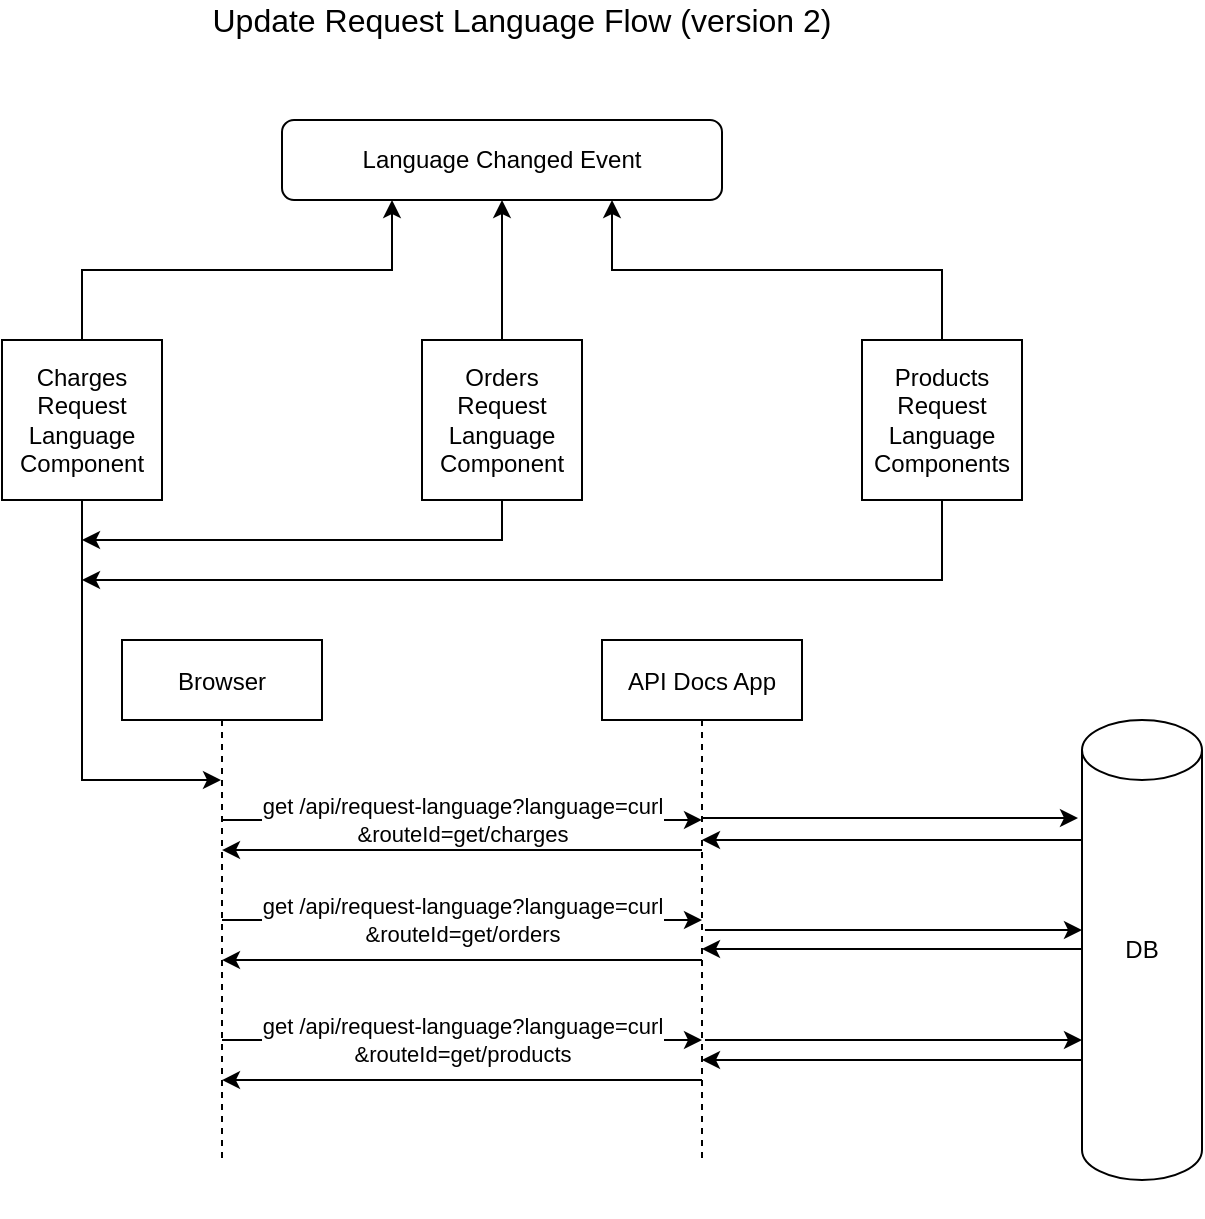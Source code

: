 <mxfile version="14.8.3" type="github">
  <diagram id="m5h23SE2QngvoO2l0Zhb" name="Page-1">
    <mxGraphModel dx="1662" dy="762" grid="1" gridSize="10" guides="1" tooltips="1" connect="1" arrows="1" fold="1" page="1" pageScale="1" pageWidth="850" pageHeight="1100" math="0" shadow="0">
      <root>
        <mxCell id="0" />
        <mxCell id="1" parent="0" />
        <mxCell id="RA-UjEdS_4v1RoJET48J-29" value="&lt;font size=&quot;3&quot;&gt;Update Request Language Flow (version 2)&lt;/font&gt;" style="text;html=1;strokeColor=none;fillColor=none;align=center;verticalAlign=middle;whiteSpace=wrap;rounded=0;" vertex="1" parent="1">
          <mxGeometry x="240" y="40" width="340" height="20" as="geometry" />
        </mxCell>
        <mxCell id="RA-UjEdS_4v1RoJET48J-54" value="" style="rounded=1;whiteSpace=wrap;html=1;" vertex="1" parent="1">
          <mxGeometry x="290" y="100" width="220" height="40" as="geometry" />
        </mxCell>
        <mxCell id="RA-UjEdS_4v1RoJET48J-56" value="Language Changed Event" style="text;html=1;strokeColor=none;fillColor=none;align=center;verticalAlign=middle;whiteSpace=wrap;rounded=0;" vertex="1" parent="1">
          <mxGeometry x="310" y="110" width="180" height="20" as="geometry" />
        </mxCell>
        <mxCell id="RA-UjEdS_4v1RoJET48J-63" style="edgeStyle=orthogonalEdgeStyle;rounded=0;orthogonalLoop=1;jettySize=auto;html=1;exitX=0.5;exitY=0;exitDx=0;exitDy=0;entryX=0.25;entryY=1;entryDx=0;entryDy=0;" edge="1" parent="1" source="RA-UjEdS_4v1RoJET48J-57" target="RA-UjEdS_4v1RoJET48J-54">
          <mxGeometry relative="1" as="geometry" />
        </mxCell>
        <mxCell id="RA-UjEdS_4v1RoJET48J-78" style="edgeStyle=orthogonalEdgeStyle;rounded=0;orthogonalLoop=1;jettySize=auto;html=1;exitX=0.5;exitY=1;exitDx=0;exitDy=0;" edge="1" parent="1" source="RA-UjEdS_4v1RoJET48J-57" target="RA-UjEdS_4v1RoJET48J-66">
          <mxGeometry relative="1" as="geometry">
            <Array as="points">
              <mxPoint x="190" y="430" />
            </Array>
          </mxGeometry>
        </mxCell>
        <mxCell id="RA-UjEdS_4v1RoJET48J-57" value="" style="whiteSpace=wrap;html=1;aspect=fixed;" vertex="1" parent="1">
          <mxGeometry x="150" y="210" width="80" height="80" as="geometry" />
        </mxCell>
        <mxCell id="RA-UjEdS_4v1RoJET48J-64" style="edgeStyle=orthogonalEdgeStyle;rounded=0;orthogonalLoop=1;jettySize=auto;html=1;exitX=0.5;exitY=0;exitDx=0;exitDy=0;entryX=0.5;entryY=1;entryDx=0;entryDy=0;" edge="1" parent="1" source="RA-UjEdS_4v1RoJET48J-58" target="RA-UjEdS_4v1RoJET48J-54">
          <mxGeometry relative="1" as="geometry" />
        </mxCell>
        <mxCell id="RA-UjEdS_4v1RoJET48J-79" style="edgeStyle=orthogonalEdgeStyle;rounded=0;orthogonalLoop=1;jettySize=auto;html=1;exitX=0.5;exitY=1;exitDx=0;exitDy=0;" edge="1" parent="1" source="RA-UjEdS_4v1RoJET48J-58">
          <mxGeometry relative="1" as="geometry">
            <mxPoint x="190" y="310" as="targetPoint" />
            <Array as="points">
              <mxPoint x="400" y="310" />
            </Array>
          </mxGeometry>
        </mxCell>
        <mxCell id="RA-UjEdS_4v1RoJET48J-58" value="" style="whiteSpace=wrap;html=1;aspect=fixed;" vertex="1" parent="1">
          <mxGeometry x="360" y="210" width="80" height="80" as="geometry" />
        </mxCell>
        <mxCell id="RA-UjEdS_4v1RoJET48J-65" style="edgeStyle=orthogonalEdgeStyle;rounded=0;orthogonalLoop=1;jettySize=auto;html=1;exitX=0.5;exitY=0;exitDx=0;exitDy=0;entryX=0.75;entryY=1;entryDx=0;entryDy=0;" edge="1" parent="1" source="RA-UjEdS_4v1RoJET48J-59" target="RA-UjEdS_4v1RoJET48J-54">
          <mxGeometry relative="1" as="geometry" />
        </mxCell>
        <mxCell id="RA-UjEdS_4v1RoJET48J-80" style="edgeStyle=orthogonalEdgeStyle;rounded=0;orthogonalLoop=1;jettySize=auto;html=1;exitX=0.5;exitY=1;exitDx=0;exitDy=0;" edge="1" parent="1" source="RA-UjEdS_4v1RoJET48J-59">
          <mxGeometry relative="1" as="geometry">
            <mxPoint x="190" y="330" as="targetPoint" />
            <Array as="points">
              <mxPoint x="620" y="330" />
            </Array>
          </mxGeometry>
        </mxCell>
        <mxCell id="RA-UjEdS_4v1RoJET48J-59" value="" style="whiteSpace=wrap;html=1;aspect=fixed;" vertex="1" parent="1">
          <mxGeometry x="580" y="210" width="80" height="80" as="geometry" />
        </mxCell>
        <mxCell id="RA-UjEdS_4v1RoJET48J-60" value="Charges Request Language Component" style="text;html=1;strokeColor=none;fillColor=none;align=center;verticalAlign=middle;whiteSpace=wrap;rounded=0;" vertex="1" parent="1">
          <mxGeometry x="160" y="240" width="60" height="20" as="geometry" />
        </mxCell>
        <mxCell id="RA-UjEdS_4v1RoJET48J-61" value="Orders Request Language Component" style="text;html=1;strokeColor=none;fillColor=none;align=center;verticalAlign=middle;whiteSpace=wrap;rounded=0;" vertex="1" parent="1">
          <mxGeometry x="370" y="240" width="60" height="20" as="geometry" />
        </mxCell>
        <mxCell id="RA-UjEdS_4v1RoJET48J-62" value="Products Request Language Components" style="text;html=1;strokeColor=none;fillColor=none;align=center;verticalAlign=middle;whiteSpace=wrap;rounded=0;" vertex="1" parent="1">
          <mxGeometry x="590" y="240" width="60" height="20" as="geometry" />
        </mxCell>
        <mxCell id="RA-UjEdS_4v1RoJET48J-66" value="Browser" style="shape=umlLifeline;perimeter=lifelinePerimeter;container=1;collapsible=0;recursiveResize=0;rounded=0;shadow=0;strokeWidth=1;" vertex="1" parent="1">
          <mxGeometry x="210" y="360" width="100" height="260" as="geometry" />
        </mxCell>
        <mxCell id="RA-UjEdS_4v1RoJET48J-72" style="edgeStyle=orthogonalEdgeStyle;rounded=0;orthogonalLoop=1;jettySize=auto;html=1;exitX=0.5;exitY=1;exitDx=0;exitDy=0;" edge="1" parent="1">
          <mxGeometry relative="1" as="geometry">
            <mxPoint x="428.5" y="640" as="sourcePoint" />
            <mxPoint x="428.5" y="640" as="targetPoint" />
          </mxGeometry>
        </mxCell>
        <mxCell id="RA-UjEdS_4v1RoJET48J-75" value="API Docs App" style="shape=umlLifeline;perimeter=lifelinePerimeter;container=1;collapsible=0;recursiveResize=0;rounded=0;shadow=0;strokeWidth=1;" vertex="1" parent="1">
          <mxGeometry x="450" y="360" width="100" height="260" as="geometry" />
        </mxCell>
        <mxCell id="RA-UjEdS_4v1RoJET48J-76" value="" style="shape=cylinder3;whiteSpace=wrap;html=1;boundedLbl=1;backgroundOutline=1;size=15;" vertex="1" parent="1">
          <mxGeometry x="690" y="400" width="60" height="230" as="geometry" />
        </mxCell>
        <mxCell id="RA-UjEdS_4v1RoJET48J-77" value="DB" style="text;html=1;strokeColor=none;fillColor=none;align=center;verticalAlign=middle;whiteSpace=wrap;rounded=0;" vertex="1" parent="1">
          <mxGeometry x="700" y="505" width="40" height="20" as="geometry" />
        </mxCell>
        <mxCell id="RA-UjEdS_4v1RoJET48J-81" value="" style="endArrow=classic;html=1;entryX=0.5;entryY=0.346;entryDx=0;entryDy=0;entryPerimeter=0;" edge="1" parent="1" target="RA-UjEdS_4v1RoJET48J-75">
          <mxGeometry relative="1" as="geometry">
            <mxPoint x="260" y="450" as="sourcePoint" />
            <mxPoint x="360" y="450" as="targetPoint" />
          </mxGeometry>
        </mxCell>
        <mxCell id="RA-UjEdS_4v1RoJET48J-82" value="get /api/request-language?language=curl&lt;br&gt;&amp;amp;routeId=get/charges" style="edgeLabel;resizable=0;html=1;align=center;verticalAlign=middle;" connectable="0" vertex="1" parent="RA-UjEdS_4v1RoJET48J-81">
          <mxGeometry relative="1" as="geometry" />
        </mxCell>
        <mxCell id="RA-UjEdS_4v1RoJET48J-83" value="" style="endArrow=classic;html=1;entryX=0.5;entryY=0.346;entryDx=0;entryDy=0;entryPerimeter=0;" edge="1" parent="1">
          <mxGeometry relative="1" as="geometry">
            <mxPoint x="260" y="500.04" as="sourcePoint" />
            <mxPoint x="500" y="500.0" as="targetPoint" />
          </mxGeometry>
        </mxCell>
        <mxCell id="RA-UjEdS_4v1RoJET48J-84" value="get /api/request-language?language=curl&lt;br&gt;&amp;amp;routeId=get/orders" style="edgeLabel;resizable=0;html=1;align=center;verticalAlign=middle;" connectable="0" vertex="1" parent="RA-UjEdS_4v1RoJET48J-83">
          <mxGeometry relative="1" as="geometry" />
        </mxCell>
        <mxCell id="RA-UjEdS_4v1RoJET48J-85" value="" style="endArrow=classic;html=1;entryX=0.5;entryY=0.346;entryDx=0;entryDy=0;entryPerimeter=0;" edge="1" parent="1">
          <mxGeometry relative="1" as="geometry">
            <mxPoint x="260" y="560.04" as="sourcePoint" />
            <mxPoint x="500" y="560" as="targetPoint" />
          </mxGeometry>
        </mxCell>
        <mxCell id="RA-UjEdS_4v1RoJET48J-86" value="get /api/request-language?language=curl&lt;br&gt;&amp;amp;routeId=get/products" style="edgeLabel;resizable=0;html=1;align=center;verticalAlign=middle;" connectable="0" vertex="1" parent="RA-UjEdS_4v1RoJET48J-85">
          <mxGeometry relative="1" as="geometry" />
        </mxCell>
        <mxCell id="RA-UjEdS_4v1RoJET48J-87" value="" style="endArrow=classic;html=1;entryX=0.5;entryY=0.346;entryDx=0;entryDy=0;entryPerimeter=0;" edge="1" parent="1">
          <mxGeometry relative="1" as="geometry">
            <mxPoint x="500" y="465.0" as="sourcePoint" />
            <mxPoint x="260" y="465.04" as="targetPoint" />
          </mxGeometry>
        </mxCell>
        <mxCell id="RA-UjEdS_4v1RoJET48J-89" value="" style="endArrow=classic;html=1;entryX=0.5;entryY=0.346;entryDx=0;entryDy=0;entryPerimeter=0;" edge="1" parent="1">
          <mxGeometry relative="1" as="geometry">
            <mxPoint x="500" y="520" as="sourcePoint" />
            <mxPoint x="260" y="520.04" as="targetPoint" />
          </mxGeometry>
        </mxCell>
        <mxCell id="RA-UjEdS_4v1RoJET48J-90" value="" style="endArrow=classic;html=1;entryX=0.5;entryY=0.346;entryDx=0;entryDy=0;entryPerimeter=0;" edge="1" parent="1">
          <mxGeometry relative="1" as="geometry">
            <mxPoint x="500" y="580" as="sourcePoint" />
            <mxPoint x="260" y="580.04" as="targetPoint" />
          </mxGeometry>
        </mxCell>
        <mxCell id="RA-UjEdS_4v1RoJET48J-91" value="" style="endArrow=classic;html=1;" edge="1" parent="1" source="RA-UjEdS_4v1RoJET48J-75">
          <mxGeometry width="50" height="50" relative="1" as="geometry">
            <mxPoint x="530" y="450" as="sourcePoint" />
            <mxPoint x="688" y="449" as="targetPoint" />
          </mxGeometry>
        </mxCell>
        <mxCell id="RA-UjEdS_4v1RoJET48J-92" value="" style="endArrow=classic;html=1;entryX=-0.033;entryY=0.213;entryDx=0;entryDy=0;entryPerimeter=0;" edge="1" parent="1">
          <mxGeometry width="50" height="50" relative="1" as="geometry">
            <mxPoint x="501.48" y="505" as="sourcePoint" />
            <mxPoint x="690" y="505" as="targetPoint" />
          </mxGeometry>
        </mxCell>
        <mxCell id="RA-UjEdS_4v1RoJET48J-93" value="" style="endArrow=classic;html=1;entryX=-0.033;entryY=0.213;entryDx=0;entryDy=0;entryPerimeter=0;" edge="1" parent="1">
          <mxGeometry width="50" height="50" relative="1" as="geometry">
            <mxPoint x="501.48" y="560" as="sourcePoint" />
            <mxPoint x="690" y="560" as="targetPoint" />
          </mxGeometry>
        </mxCell>
        <mxCell id="RA-UjEdS_4v1RoJET48J-94" value="" style="endArrow=classic;html=1;" edge="1" parent="1">
          <mxGeometry width="50" height="50" relative="1" as="geometry">
            <mxPoint x="690" y="460" as="sourcePoint" />
            <mxPoint x="500" y="460" as="targetPoint" />
          </mxGeometry>
        </mxCell>
        <mxCell id="RA-UjEdS_4v1RoJET48J-95" value="" style="endArrow=classic;html=1;" edge="1" parent="1">
          <mxGeometry width="50" height="50" relative="1" as="geometry">
            <mxPoint x="690" y="570" as="sourcePoint" />
            <mxPoint x="500" y="570" as="targetPoint" />
          </mxGeometry>
        </mxCell>
        <mxCell id="RA-UjEdS_4v1RoJET48J-96" value="" style="endArrow=classic;html=1;" edge="1" parent="1">
          <mxGeometry width="50" height="50" relative="1" as="geometry">
            <mxPoint x="690" y="514.5" as="sourcePoint" />
            <mxPoint x="500" y="514.5" as="targetPoint" />
          </mxGeometry>
        </mxCell>
      </root>
    </mxGraphModel>
  </diagram>
</mxfile>
